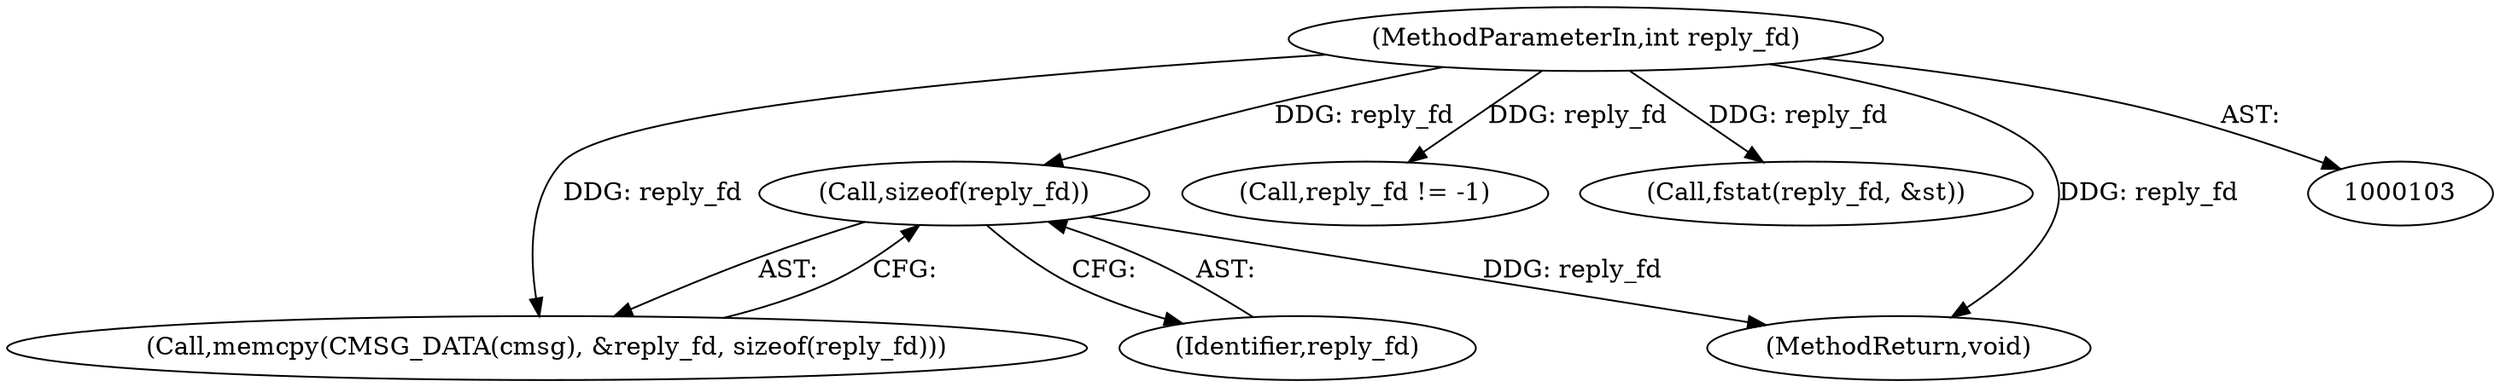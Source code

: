 digraph "0_Chrome_aac449e7154720b895ff1e7f3497c2ce95ae1a5a@API" {
"1000193" [label="(Call,sizeof(reply_fd))"];
"1000106" [label="(MethodParameterIn,int reply_fd)"];
"1000188" [label="(Call,memcpy(CMSG_DATA(cmsg), &reply_fd, sizeof(reply_fd)))"];
"1000131" [label="(Call,reply_fd != -1)"];
"1000106" [label="(MethodParameterIn,int reply_fd)"];
"1000194" [label="(Identifier,reply_fd)"];
"1000140" [label="(Call,fstat(reply_fd, &st))"];
"1000217" [label="(MethodReturn,void)"];
"1000193" [label="(Call,sizeof(reply_fd))"];
"1000193" -> "1000188"  [label="AST: "];
"1000193" -> "1000194"  [label="CFG: "];
"1000194" -> "1000193"  [label="AST: "];
"1000188" -> "1000193"  [label="CFG: "];
"1000193" -> "1000217"  [label="DDG: reply_fd"];
"1000106" -> "1000193"  [label="DDG: reply_fd"];
"1000106" -> "1000103"  [label="AST: "];
"1000106" -> "1000217"  [label="DDG: reply_fd"];
"1000106" -> "1000131"  [label="DDG: reply_fd"];
"1000106" -> "1000140"  [label="DDG: reply_fd"];
"1000106" -> "1000188"  [label="DDG: reply_fd"];
}
